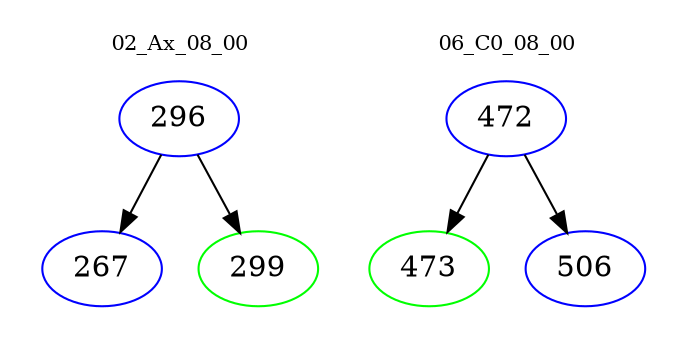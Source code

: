 digraph{
subgraph cluster_0 {
color = white
label = "02_Ax_08_00";
fontsize=10;
T0_296 [label="296", color="blue"]
T0_296 -> T0_267 [color="black"]
T0_267 [label="267", color="blue"]
T0_296 -> T0_299 [color="black"]
T0_299 [label="299", color="green"]
}
subgraph cluster_1 {
color = white
label = "06_C0_08_00";
fontsize=10;
T1_472 [label="472", color="blue"]
T1_472 -> T1_473 [color="black"]
T1_473 [label="473", color="green"]
T1_472 -> T1_506 [color="black"]
T1_506 [label="506", color="blue"]
}
}
